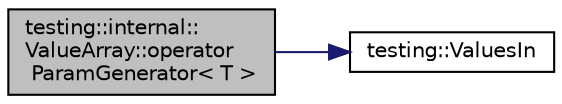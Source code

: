 digraph "testing::internal::ValueArray::operator ParamGenerator&lt; T &gt;"
{
 // LATEX_PDF_SIZE
  bgcolor="transparent";
  edge [fontname="Helvetica",fontsize="10",labelfontname="Helvetica",labelfontsize="10"];
  node [fontname="Helvetica",fontsize="10",shape=record];
  rankdir="LR";
  Node1 [label="testing::internal::\lValueArray::operator\l ParamGenerator\< T \>",height=0.2,width=0.4,color="black", fillcolor="grey75", style="filled", fontcolor="black",tooltip=" "];
  Node1 -> Node2 [color="midnightblue",fontsize="10",style="solid",fontname="Helvetica"];
  Node2 [label="testing::ValuesIn",height=0.2,width=0.4,color="black",URL="$namespacetesting.html#a7980b1be1ffc3b53c9c5ad7ac33080ad",tooltip=" "];
}
